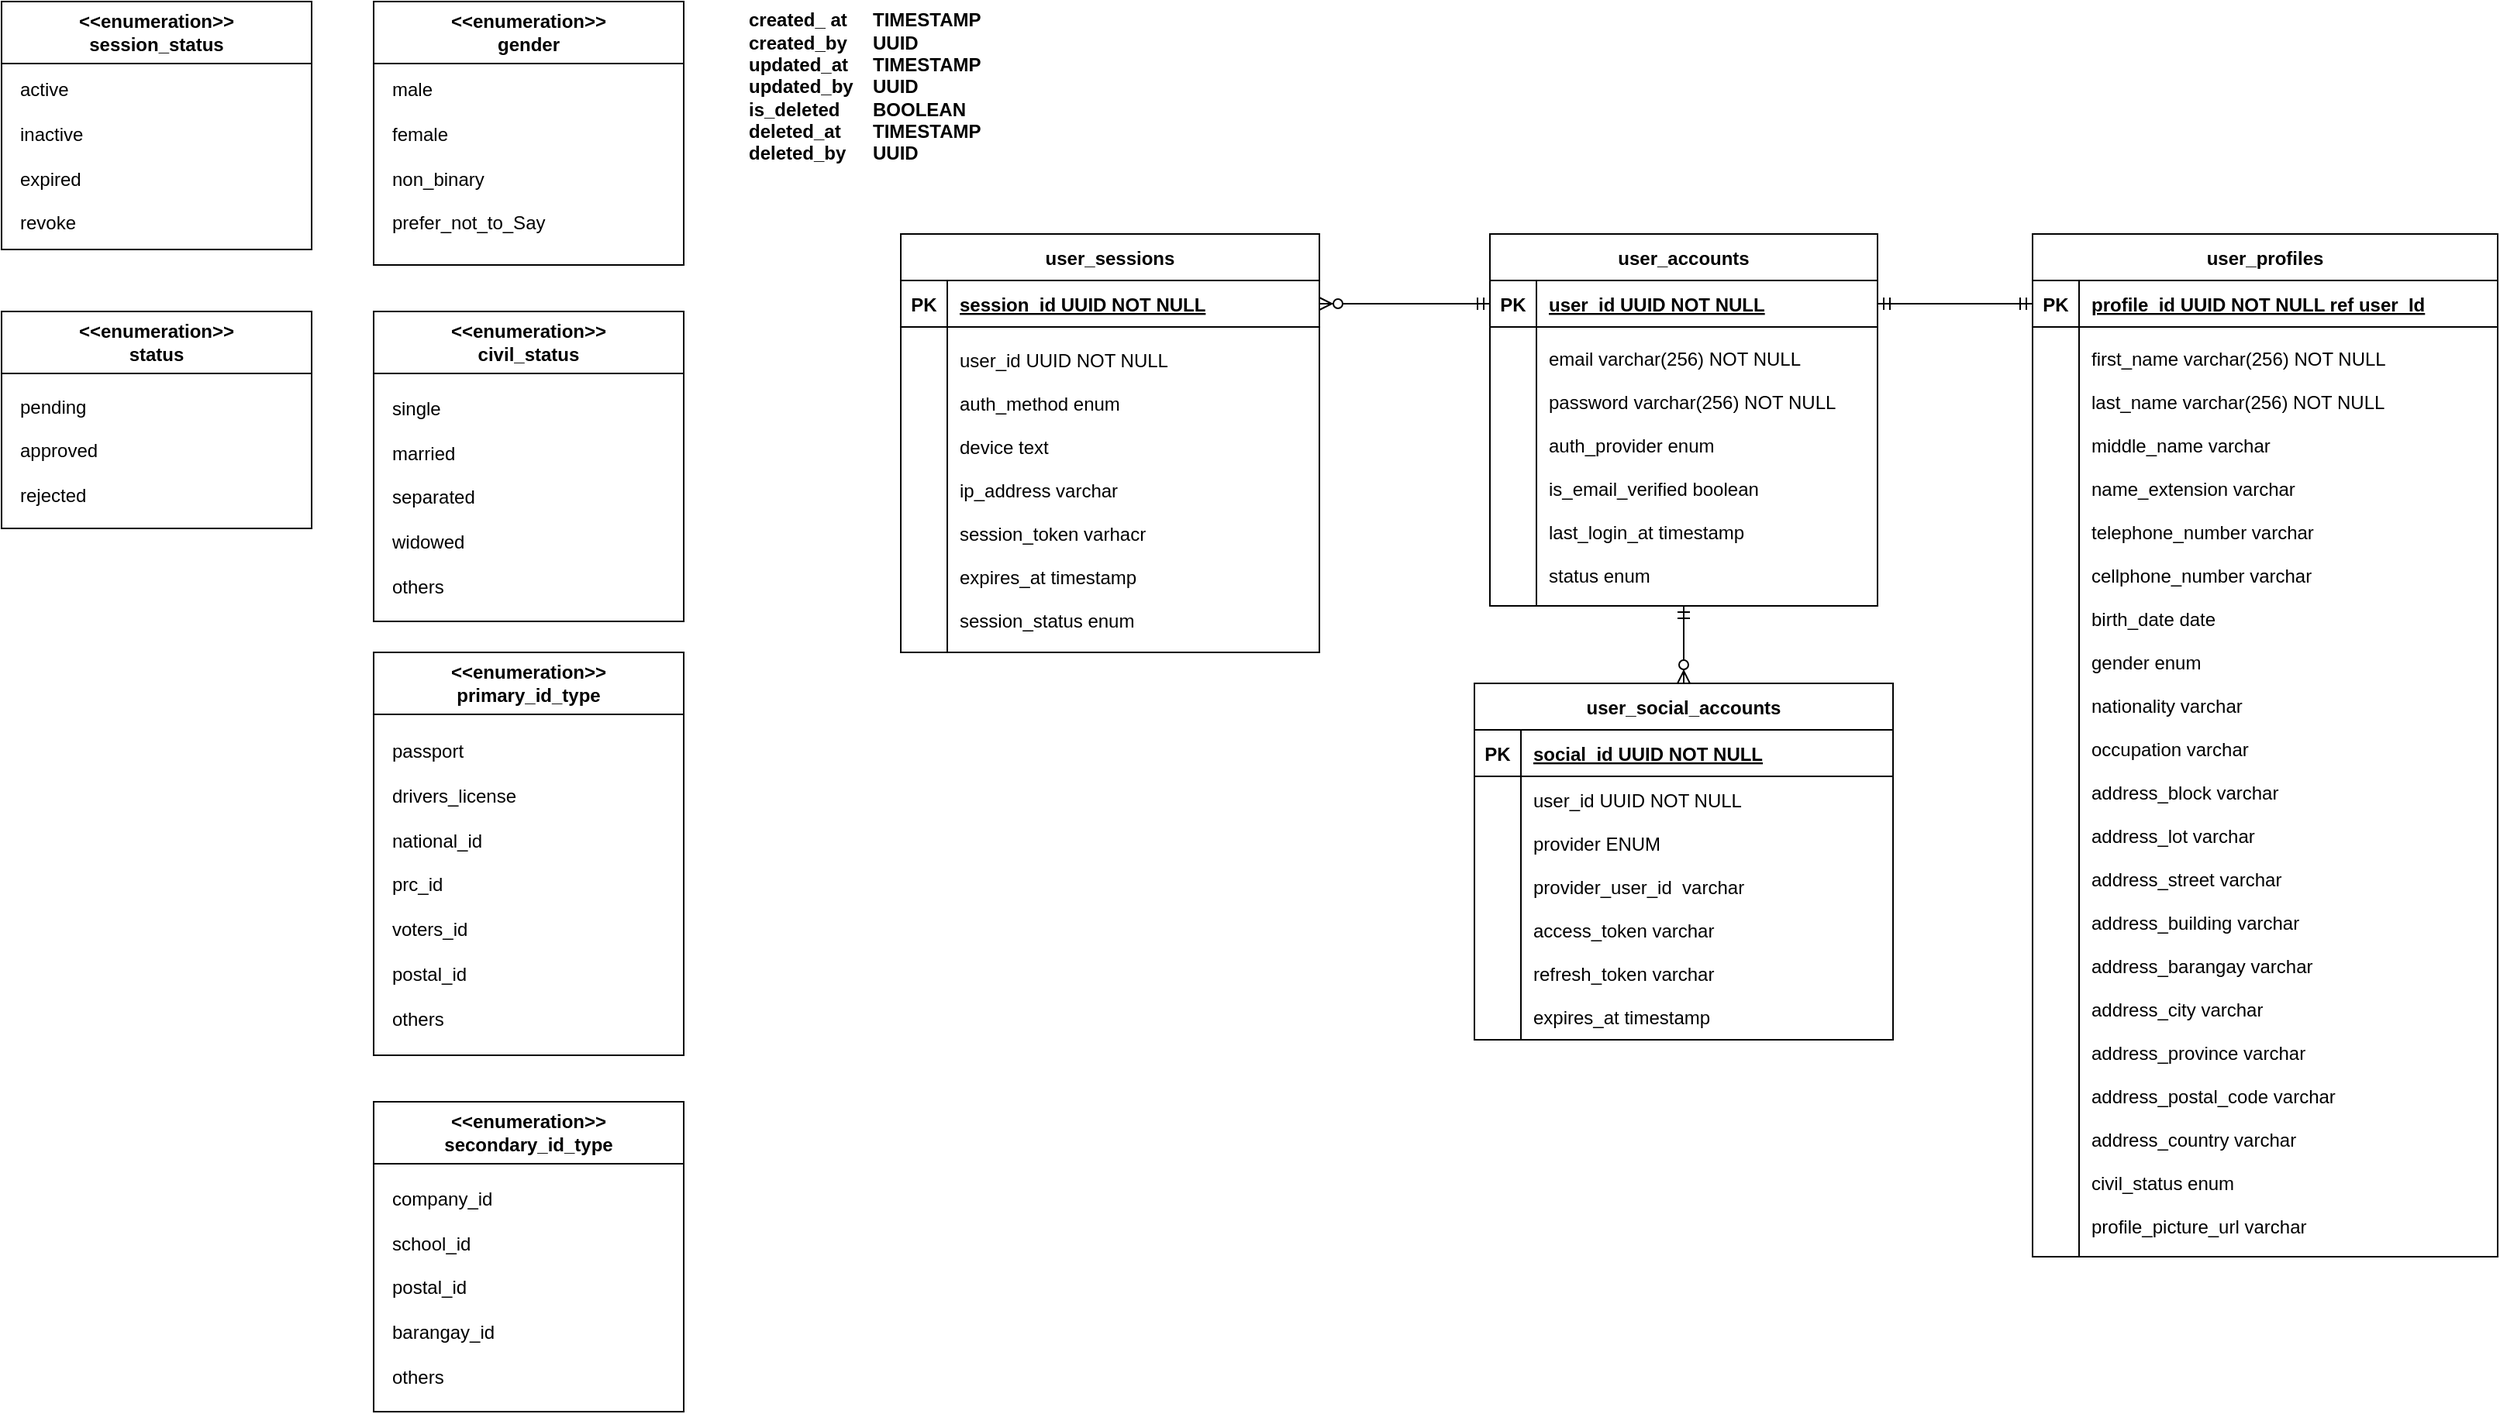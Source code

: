 <mxfile version="24.8.6">
  <diagram id="R2lEEEUBdFMjLlhIrx00" name="Page-1">
    <mxGraphModel dx="2382" dy="875" grid="1" gridSize="10" guides="1" tooltips="1" connect="1" arrows="1" fold="1" page="1" pageScale="1" pageWidth="850" pageHeight="1100" math="0" shadow="0" extFonts="Permanent Marker^https://fonts.googleapis.com/css?family=Permanent+Marker">
      <root>
        <mxCell id="0" />
        <mxCell id="1" parent="0" />
        <mxCell id="C-vyLk0tnHw3VtMMgP7b-2" value="user_profiles" style="shape=table;startSize=30;container=1;collapsible=1;childLayout=tableLayout;fixedRows=1;rowLines=0;fontStyle=1;align=center;resizeLast=1;" parent="1" vertex="1">
          <mxGeometry x="470" y="180" width="300" height="660" as="geometry" />
        </mxCell>
        <mxCell id="C-vyLk0tnHw3VtMMgP7b-3" value="" style="shape=partialRectangle;collapsible=0;dropTarget=0;pointerEvents=0;fillColor=none;points=[[0,0.5],[1,0.5]];portConstraint=eastwest;top=0;left=0;right=0;bottom=1;" parent="C-vyLk0tnHw3VtMMgP7b-2" vertex="1">
          <mxGeometry y="30" width="300" height="30" as="geometry" />
        </mxCell>
        <mxCell id="C-vyLk0tnHw3VtMMgP7b-4" value="PK" style="shape=partialRectangle;overflow=hidden;connectable=0;fillColor=none;top=0;left=0;bottom=0;right=0;fontStyle=1;" parent="C-vyLk0tnHw3VtMMgP7b-3" vertex="1">
          <mxGeometry width="30" height="30" as="geometry">
            <mxRectangle width="30" height="30" as="alternateBounds" />
          </mxGeometry>
        </mxCell>
        <mxCell id="C-vyLk0tnHw3VtMMgP7b-5" value="profile_id UUID NOT NULL ref user_Id" style="shape=partialRectangle;overflow=hidden;connectable=0;fillColor=none;top=0;left=0;bottom=0;right=0;align=left;spacingLeft=6;fontStyle=5;" parent="C-vyLk0tnHw3VtMMgP7b-3" vertex="1">
          <mxGeometry x="30" width="270" height="30" as="geometry">
            <mxRectangle width="270" height="30" as="alternateBounds" />
          </mxGeometry>
        </mxCell>
        <mxCell id="C-vyLk0tnHw3VtMMgP7b-9" value="" style="shape=partialRectangle;collapsible=0;dropTarget=0;pointerEvents=0;fillColor=none;points=[[0,0.5],[1,0.5]];portConstraint=eastwest;top=0;left=0;right=0;bottom=0;" parent="C-vyLk0tnHw3VtMMgP7b-2" vertex="1">
          <mxGeometry y="60" width="300" height="600" as="geometry" />
        </mxCell>
        <mxCell id="C-vyLk0tnHw3VtMMgP7b-10" value="" style="shape=partialRectangle;overflow=hidden;connectable=0;fillColor=none;top=0;left=0;bottom=0;right=0;" parent="C-vyLk0tnHw3VtMMgP7b-9" vertex="1">
          <mxGeometry width="30" height="600" as="geometry">
            <mxRectangle width="30" height="600" as="alternateBounds" />
          </mxGeometry>
        </mxCell>
        <mxCell id="C-vyLk0tnHw3VtMMgP7b-11" value="first_name varchar(256) NOT NULL&#xa;&#xa;last_name varchar(256) NOT NULL&#xa;&#xa;middle_name varchar&#xa;&#xa;name_extension varchar&#xa;&#xa;telephone_number varchar&#xa;&#xa;cellphone_number varchar&#xa;&#xa;birth_date date&#xa;&#xa;gender enum&#xa;&#xa;nationality varchar&#xa;&#xa;occupation varchar&#xa;&#xa;address_block varchar&#xa;&#xa;address_lot varchar&#xa;&#xa;address_street varchar&#xa;&#xa;address_building varchar&#xa;&#xa;address_barangay varchar&#xa;&#xa;address_city varchar&#xa;&#xa;address_province varchar&#xa;&#xa;address_postal_code varchar&#xa;&#xa;address_country varchar&#xa;&#xa;civil_status enum&#xa;&#xa;profile_picture_url varchar" style="shape=partialRectangle;overflow=hidden;connectable=0;fillColor=none;top=0;left=0;bottom=0;right=0;align=left;spacingLeft=6;" parent="C-vyLk0tnHw3VtMMgP7b-9" vertex="1">
          <mxGeometry x="30" width="270" height="600" as="geometry">
            <mxRectangle width="270" height="600" as="alternateBounds" />
          </mxGeometry>
        </mxCell>
        <mxCell id="C-vyLk0tnHw3VtMMgP7b-23" value="user_accounts" style="shape=table;startSize=30;container=1;collapsible=1;childLayout=tableLayout;fixedRows=1;rowLines=0;fontStyle=1;align=center;resizeLast=1;" parent="1" vertex="1">
          <mxGeometry x="120" y="180" width="250" height="240" as="geometry" />
        </mxCell>
        <mxCell id="C-vyLk0tnHw3VtMMgP7b-24" value="" style="shape=partialRectangle;collapsible=0;dropTarget=0;pointerEvents=0;fillColor=none;points=[[0,0.5],[1,0.5]];portConstraint=eastwest;top=0;left=0;right=0;bottom=1;" parent="C-vyLk0tnHw3VtMMgP7b-23" vertex="1">
          <mxGeometry y="30" width="250" height="30" as="geometry" />
        </mxCell>
        <mxCell id="C-vyLk0tnHw3VtMMgP7b-25" value="PK" style="shape=partialRectangle;overflow=hidden;connectable=0;fillColor=none;top=0;left=0;bottom=0;right=0;fontStyle=1;" parent="C-vyLk0tnHw3VtMMgP7b-24" vertex="1">
          <mxGeometry width="30" height="30" as="geometry">
            <mxRectangle width="30" height="30" as="alternateBounds" />
          </mxGeometry>
        </mxCell>
        <mxCell id="C-vyLk0tnHw3VtMMgP7b-26" value="user_id UUID NOT NULL " style="shape=partialRectangle;overflow=hidden;connectable=0;fillColor=none;top=0;left=0;bottom=0;right=0;align=left;spacingLeft=6;fontStyle=5;" parent="C-vyLk0tnHw3VtMMgP7b-24" vertex="1">
          <mxGeometry x="30" width="220" height="30" as="geometry">
            <mxRectangle width="220" height="30" as="alternateBounds" />
          </mxGeometry>
        </mxCell>
        <mxCell id="C-vyLk0tnHw3VtMMgP7b-27" value="" style="shape=partialRectangle;collapsible=0;dropTarget=0;pointerEvents=0;fillColor=none;points=[[0,0.5],[1,0.5]];portConstraint=eastwest;top=0;left=0;right=0;bottom=0;" parent="C-vyLk0tnHw3VtMMgP7b-23" vertex="1">
          <mxGeometry y="60" width="250" height="180" as="geometry" />
        </mxCell>
        <mxCell id="C-vyLk0tnHw3VtMMgP7b-28" value="" style="shape=partialRectangle;overflow=hidden;connectable=0;fillColor=none;top=0;left=0;bottom=0;right=0;" parent="C-vyLk0tnHw3VtMMgP7b-27" vertex="1">
          <mxGeometry width="30" height="180" as="geometry">
            <mxRectangle width="30" height="180" as="alternateBounds" />
          </mxGeometry>
        </mxCell>
        <mxCell id="C-vyLk0tnHw3VtMMgP7b-29" value="email varchar(256) NOT NULL&#xa;&#xa;password varchar(256) NOT NULL&#xa;&#xa;auth_provider enum&#xa;&#xa;is_email_verified boolean&#xa;&#xa;last_login_at timestamp&#xa;&#xa;status enum" style="shape=partialRectangle;overflow=hidden;connectable=0;fillColor=none;top=0;left=0;bottom=0;right=0;align=left;spacingLeft=6;" parent="C-vyLk0tnHw3VtMMgP7b-27" vertex="1">
          <mxGeometry x="30" width="220" height="180" as="geometry">
            <mxRectangle width="220" height="180" as="alternateBounds" />
          </mxGeometry>
        </mxCell>
        <mxCell id="s6LtsYCtbUgp28dyvQnn-1" value="" style="edgeStyle=orthogonalEdgeStyle;fontSize=12;html=1;endArrow=ERmandOne;startArrow=ERmandOne;rounded=0;entryX=0;entryY=0.5;entryDx=0;entryDy=0;exitX=1;exitY=0.5;exitDx=0;exitDy=0;" parent="1" source="C-vyLk0tnHw3VtMMgP7b-24" target="C-vyLk0tnHw3VtMMgP7b-3" edge="1">
          <mxGeometry width="100" height="100" relative="1" as="geometry">
            <mxPoint x="370" y="350" as="sourcePoint" />
            <mxPoint x="470" y="250" as="targetPoint" />
          </mxGeometry>
        </mxCell>
        <mxCell id="s6LtsYCtbUgp28dyvQnn-6" value="&lt;b&gt;created_ at&lt;span style=&quot;white-space: pre;&quot;&gt;&#x9;&lt;/span&gt;TIMESTAMP&lt;/b&gt;&lt;div style=&quot;&quot;&gt;&lt;b&gt;created_by&lt;span style=&quot;white-space: pre;&quot;&gt;&#x9;&lt;/span&gt;UUID&lt;/b&gt;&lt;/div&gt;&lt;div style=&quot;&quot;&gt;&lt;b&gt;updated_at&lt;span style=&quot;white-space: pre;&quot;&gt;&#x9;&lt;/span&gt;TIMESTAMP&lt;/b&gt;&lt;/div&gt;&lt;div style=&quot;&quot;&gt;&lt;b&gt;updated_by&lt;span style=&quot;white-space: pre;&quot;&gt;&#x9;&lt;/span&gt;UUID&lt;/b&gt;&lt;/div&gt;&lt;div style=&quot;&quot;&gt;&lt;b&gt;is_deleted&lt;span style=&quot;white-space: pre;&quot;&gt;&#x9;&lt;/span&gt;BOOLEAN&lt;/b&gt;&lt;/div&gt;&lt;div style=&quot;&quot;&gt;&lt;b&gt;deleted_at&lt;span style=&quot;white-space: pre;&quot;&gt;&#x9;&lt;/span&gt;TIMESTAMP&lt;/b&gt;&lt;/div&gt;&lt;div style=&quot;&quot;&gt;&lt;b&gt;deleted_by&lt;span style=&quot;white-space: pre;&quot;&gt;&#x9;&lt;/span&gt;UUID&lt;/b&gt;&lt;b style=&quot;background-color: initial;&quot;&gt;&amp;nbsp;&lt;/b&gt;&lt;/div&gt;" style="text;html=1;align=left;verticalAlign=middle;resizable=0;points=[];autosize=1;strokeColor=none;fillColor=none;" parent="1" vertex="1">
          <mxGeometry x="-360" y="30" width="170" height="110" as="geometry" />
        </mxCell>
        <mxCell id="s6LtsYCtbUgp28dyvQnn-8" value="user_social_accounts" style="shape=table;startSize=30;container=1;collapsible=1;childLayout=tableLayout;fixedRows=1;rowLines=0;fontStyle=1;align=center;resizeLast=1;" parent="1" vertex="1">
          <mxGeometry x="110" y="470" width="270" height="230" as="geometry" />
        </mxCell>
        <mxCell id="s6LtsYCtbUgp28dyvQnn-9" value="" style="shape=partialRectangle;collapsible=0;dropTarget=0;pointerEvents=0;fillColor=none;points=[[0,0.5],[1,0.5]];portConstraint=eastwest;top=0;left=0;right=0;bottom=1;" parent="s6LtsYCtbUgp28dyvQnn-8" vertex="1">
          <mxGeometry y="30" width="270" height="30" as="geometry" />
        </mxCell>
        <mxCell id="s6LtsYCtbUgp28dyvQnn-10" value="PK" style="shape=partialRectangle;overflow=hidden;connectable=0;fillColor=none;top=0;left=0;bottom=0;right=0;fontStyle=1;" parent="s6LtsYCtbUgp28dyvQnn-9" vertex="1">
          <mxGeometry width="30" height="30" as="geometry">
            <mxRectangle width="30" height="30" as="alternateBounds" />
          </mxGeometry>
        </mxCell>
        <mxCell id="s6LtsYCtbUgp28dyvQnn-11" value="social_id UUID NOT NULL" style="shape=partialRectangle;overflow=hidden;connectable=0;fillColor=none;top=0;left=0;bottom=0;right=0;align=left;spacingLeft=6;fontStyle=5;" parent="s6LtsYCtbUgp28dyvQnn-9" vertex="1">
          <mxGeometry x="30" width="240" height="30" as="geometry">
            <mxRectangle width="240" height="30" as="alternateBounds" />
          </mxGeometry>
        </mxCell>
        <mxCell id="s6LtsYCtbUgp28dyvQnn-12" value="" style="shape=partialRectangle;collapsible=0;dropTarget=0;pointerEvents=0;fillColor=none;points=[[0,0.5],[1,0.5]];portConstraint=eastwest;top=0;left=0;right=0;bottom=0;" parent="s6LtsYCtbUgp28dyvQnn-8" vertex="1">
          <mxGeometry y="60" width="270" height="170" as="geometry" />
        </mxCell>
        <mxCell id="s6LtsYCtbUgp28dyvQnn-13" value="" style="shape=partialRectangle;overflow=hidden;connectable=0;fillColor=none;top=0;left=0;bottom=0;right=0;" parent="s6LtsYCtbUgp28dyvQnn-12" vertex="1">
          <mxGeometry width="30" height="170" as="geometry">
            <mxRectangle width="30" height="170" as="alternateBounds" />
          </mxGeometry>
        </mxCell>
        <mxCell id="s6LtsYCtbUgp28dyvQnn-14" value="user_id UUID NOT NULL&#xa;&#xa;provider ENUM&#xa;&#xa;provider_user_id  varchar&#xa;&#xa;access_token varchar&#xa;&#xa;refresh_token varchar&#xa;&#xa;expires_at timestamp" style="shape=partialRectangle;overflow=hidden;connectable=0;fillColor=none;top=0;left=0;bottom=0;right=0;align=left;spacingLeft=6;" parent="s6LtsYCtbUgp28dyvQnn-12" vertex="1">
          <mxGeometry x="30" width="240" height="170" as="geometry">
            <mxRectangle width="240" height="170" as="alternateBounds" />
          </mxGeometry>
        </mxCell>
        <mxCell id="s6LtsYCtbUgp28dyvQnn-15" value="user_sessions" style="shape=table;startSize=30;container=1;collapsible=1;childLayout=tableLayout;fixedRows=1;rowLines=0;fontStyle=1;align=center;resizeLast=1;" parent="1" vertex="1">
          <mxGeometry x="-260" y="180" width="270" height="270" as="geometry" />
        </mxCell>
        <mxCell id="s6LtsYCtbUgp28dyvQnn-16" value="" style="shape=partialRectangle;collapsible=0;dropTarget=0;pointerEvents=0;fillColor=none;points=[[0,0.5],[1,0.5]];portConstraint=eastwest;top=0;left=0;right=0;bottom=1;" parent="s6LtsYCtbUgp28dyvQnn-15" vertex="1">
          <mxGeometry y="30" width="270" height="30" as="geometry" />
        </mxCell>
        <mxCell id="s6LtsYCtbUgp28dyvQnn-17" value="PK" style="shape=partialRectangle;overflow=hidden;connectable=0;fillColor=none;top=0;left=0;bottom=0;right=0;fontStyle=1;" parent="s6LtsYCtbUgp28dyvQnn-16" vertex="1">
          <mxGeometry width="30" height="30" as="geometry">
            <mxRectangle width="30" height="30" as="alternateBounds" />
          </mxGeometry>
        </mxCell>
        <mxCell id="s6LtsYCtbUgp28dyvQnn-18" value="session_id UUID NOT NULL" style="shape=partialRectangle;overflow=hidden;connectable=0;fillColor=none;top=0;left=0;bottom=0;right=0;align=left;spacingLeft=6;fontStyle=5;" parent="s6LtsYCtbUgp28dyvQnn-16" vertex="1">
          <mxGeometry x="30" width="240" height="30" as="geometry">
            <mxRectangle width="240" height="30" as="alternateBounds" />
          </mxGeometry>
        </mxCell>
        <mxCell id="s6LtsYCtbUgp28dyvQnn-19" value="" style="shape=partialRectangle;collapsible=0;dropTarget=0;pointerEvents=0;fillColor=none;points=[[0,0.5],[1,0.5]];portConstraint=eastwest;top=0;left=0;right=0;bottom=0;" parent="s6LtsYCtbUgp28dyvQnn-15" vertex="1">
          <mxGeometry y="60" width="270" height="210" as="geometry" />
        </mxCell>
        <mxCell id="s6LtsYCtbUgp28dyvQnn-20" value="" style="shape=partialRectangle;overflow=hidden;connectable=0;fillColor=none;top=0;left=0;bottom=0;right=0;" parent="s6LtsYCtbUgp28dyvQnn-19" vertex="1">
          <mxGeometry width="30" height="210" as="geometry">
            <mxRectangle width="30" height="210" as="alternateBounds" />
          </mxGeometry>
        </mxCell>
        <mxCell id="s6LtsYCtbUgp28dyvQnn-21" value="user_id UUID NOT NULL&#xa;&#xa;auth_method enum&#xa;&#xa;device text&#xa;&#xa;ip_address varchar&#xa;&#xa;session_token varhacr&#xa;&#xa;expires_at timestamp&#xa;&#xa;session_status enum" style="shape=partialRectangle;overflow=hidden;connectable=0;fillColor=none;top=0;left=0;bottom=0;right=0;align=left;spacingLeft=6;" parent="s6LtsYCtbUgp28dyvQnn-19" vertex="1">
          <mxGeometry x="30" width="240" height="210" as="geometry">
            <mxRectangle width="240" height="210" as="alternateBounds" />
          </mxGeometry>
        </mxCell>
        <mxCell id="s6LtsYCtbUgp28dyvQnn-34" value="" style="fontSize=12;html=1;endArrow=ERzeroToMany;startArrow=ERmandOne;rounded=0;entryX=0.5;entryY=0;entryDx=0;entryDy=0;edgeStyle=orthogonalEdgeStyle;exitX=0.5;exitY=1;exitDx=0;exitDy=0;" parent="1" edge="1" target="s6LtsYCtbUgp28dyvQnn-8" source="C-vyLk0tnHw3VtMMgP7b-23">
          <mxGeometry width="100" height="100" relative="1" as="geometry">
            <mxPoint x="230" y="290" as="sourcePoint" />
            <mxPoint x="230" y="350" as="targetPoint" />
          </mxGeometry>
        </mxCell>
        <mxCell id="s6LtsYCtbUgp28dyvQnn-36" value="" style="fontSize=12;html=1;endArrow=ERzeroToMany;startArrow=ERmandOne;rounded=0;exitX=0;exitY=0.5;exitDx=0;exitDy=0;entryX=1;entryY=0.5;entryDx=0;entryDy=0;edgeStyle=orthogonalEdgeStyle;" parent="1" source="C-vyLk0tnHw3VtMMgP7b-24" target="s6LtsYCtbUgp28dyvQnn-16" edge="1">
          <mxGeometry width="100" height="100" relative="1" as="geometry">
            <mxPoint x="80" y="180" as="sourcePoint" />
            <mxPoint x="80" y="240" as="targetPoint" />
          </mxGeometry>
        </mxCell>
        <mxCell id="cQEV6lIue3vPkiv2Kvp9-2" value="&amp;lt;&amp;lt;enumeration&amp;gt;&amp;gt;&lt;div&gt;gender&lt;/div&gt;" style="swimlane;whiteSpace=wrap;html=1;startSize=40;" vertex="1" parent="1">
          <mxGeometry x="-600" y="30" width="200" height="170" as="geometry" />
        </mxCell>
        <mxCell id="cQEV6lIue3vPkiv2Kvp9-3" value="male&lt;div&gt;&lt;br&gt;&lt;/div&gt;&lt;div&gt;female&lt;/div&gt;&lt;div&gt;&lt;br&gt;&lt;/div&gt;&lt;div&gt;non_binary&lt;/div&gt;&lt;div&gt;&lt;br&gt;&lt;/div&gt;&lt;div&gt;prefer_not_to_Say&lt;/div&gt;" style="whiteSpace=wrap;html=1;strokeColor=none;align=left;" vertex="1" parent="cQEV6lIue3vPkiv2Kvp9-2">
          <mxGeometry x="10" y="80" width="180" height="40" as="geometry" />
        </mxCell>
        <mxCell id="cQEV6lIue3vPkiv2Kvp9-4" value="&amp;lt;&amp;lt;enumeration&amp;gt;&amp;gt;&lt;div&gt;civil_status&lt;/div&gt;" style="swimlane;whiteSpace=wrap;html=1;startSize=40;" vertex="1" parent="1">
          <mxGeometry x="-600" y="230" width="200" height="200" as="geometry" />
        </mxCell>
        <mxCell id="cQEV6lIue3vPkiv2Kvp9-5" value="single&lt;div&gt;&lt;br&gt;&lt;/div&gt;&lt;div&gt;married&lt;/div&gt;&lt;div&gt;&lt;br&gt;&lt;/div&gt;&lt;div&gt;separated&lt;/div&gt;&lt;div&gt;&lt;br&gt;&lt;/div&gt;&lt;div&gt;widowed&lt;/div&gt;&lt;div&gt;&lt;br&gt;&lt;/div&gt;&lt;div&gt;others&lt;/div&gt;" style="whiteSpace=wrap;html=1;strokeColor=none;align=left;" vertex="1" parent="cQEV6lIue3vPkiv2Kvp9-4">
          <mxGeometry x="10" y="90" width="180" height="60" as="geometry" />
        </mxCell>
        <mxCell id="cQEV6lIue3vPkiv2Kvp9-6" value="&amp;lt;&amp;lt;enumeration&amp;gt;&amp;gt;&lt;div&gt;primary_id_type&lt;/div&gt;" style="swimlane;whiteSpace=wrap;html=1;startSize=40;" vertex="1" parent="1">
          <mxGeometry x="-600" y="450" width="200" height="260" as="geometry" />
        </mxCell>
        <mxCell id="cQEV6lIue3vPkiv2Kvp9-7" value="passport&lt;div&gt;&lt;br&gt;&lt;/div&gt;&lt;div&gt;drivers_license&lt;/div&gt;&lt;div&gt;&lt;br&gt;&lt;/div&gt;&lt;div&gt;national_id&lt;/div&gt;&lt;div&gt;&lt;br&gt;&lt;/div&gt;&lt;div&gt;prc_id&lt;/div&gt;&lt;div&gt;&lt;br&gt;&lt;/div&gt;&lt;div&gt;voters_id&lt;/div&gt;&lt;div&gt;&lt;br&gt;&lt;/div&gt;&lt;div&gt;postal_id&lt;/div&gt;&lt;div&gt;&lt;br&gt;&lt;/div&gt;&lt;div&gt;others&lt;/div&gt;" style="whiteSpace=wrap;html=1;strokeColor=none;align=left;" vertex="1" parent="cQEV6lIue3vPkiv2Kvp9-6">
          <mxGeometry x="10" y="120" width="180" height="60" as="geometry" />
        </mxCell>
        <mxCell id="cQEV6lIue3vPkiv2Kvp9-9" value="&amp;lt;&amp;lt;enumeration&amp;gt;&amp;gt;&lt;div&gt;secondary_id_type&lt;/div&gt;" style="swimlane;whiteSpace=wrap;html=1;startSize=40;" vertex="1" parent="1">
          <mxGeometry x="-600" y="740" width="200" height="200" as="geometry" />
        </mxCell>
        <mxCell id="cQEV6lIue3vPkiv2Kvp9-10" value="company_id&lt;div&gt;&lt;br&gt;&lt;/div&gt;&lt;div&gt;school_id&lt;/div&gt;&lt;div&gt;&lt;br&gt;&lt;/div&gt;&lt;div&gt;postal_id&lt;/div&gt;&lt;div&gt;&lt;br&gt;&lt;/div&gt;&lt;div&gt;barangay_id&lt;/div&gt;&lt;div&gt;&lt;br&gt;&lt;/div&gt;&lt;div&gt;others&lt;/div&gt;" style="whiteSpace=wrap;html=1;strokeColor=none;align=left;" vertex="1" parent="cQEV6lIue3vPkiv2Kvp9-9">
          <mxGeometry x="10" y="90" width="180" height="60" as="geometry" />
        </mxCell>
        <mxCell id="cQEV6lIue3vPkiv2Kvp9-11" value="&amp;lt;&amp;lt;enumeration&amp;gt;&amp;gt;&lt;div&gt;status&lt;/div&gt;" style="swimlane;whiteSpace=wrap;html=1;startSize=40;" vertex="1" parent="1">
          <mxGeometry x="-840" y="230" width="200" height="140" as="geometry" />
        </mxCell>
        <mxCell id="cQEV6lIue3vPkiv2Kvp9-12" value="pending&lt;div&gt;&lt;br&gt;&lt;/div&gt;&lt;div&gt;approved&lt;/div&gt;&lt;div&gt;&lt;br&gt;&lt;/div&gt;&lt;div&gt;rejected&lt;/div&gt;" style="whiteSpace=wrap;html=1;strokeColor=none;align=left;" vertex="1" parent="cQEV6lIue3vPkiv2Kvp9-11">
          <mxGeometry x="10" y="60" width="180" height="60" as="geometry" />
        </mxCell>
        <mxCell id="cQEV6lIue3vPkiv2Kvp9-13" value="&amp;lt;&amp;lt;enumeration&amp;gt;&amp;gt;&lt;div&gt;session_status&lt;/div&gt;" style="swimlane;whiteSpace=wrap;html=1;startSize=40;" vertex="1" parent="1">
          <mxGeometry x="-840" y="30" width="200" height="160" as="geometry" />
        </mxCell>
        <mxCell id="cQEV6lIue3vPkiv2Kvp9-14" value="active&lt;div&gt;&lt;br&gt;&lt;/div&gt;&lt;div&gt;inactive&lt;/div&gt;&lt;div&gt;&lt;br&gt;&lt;/div&gt;&lt;div&gt;expired&lt;/div&gt;&lt;div&gt;&lt;br&gt;&lt;/div&gt;&lt;div&gt;revoke&lt;/div&gt;" style="whiteSpace=wrap;html=1;strokeColor=none;align=left;" vertex="1" parent="cQEV6lIue3vPkiv2Kvp9-13">
          <mxGeometry x="10" y="70" width="180" height="60" as="geometry" />
        </mxCell>
      </root>
    </mxGraphModel>
  </diagram>
</mxfile>
